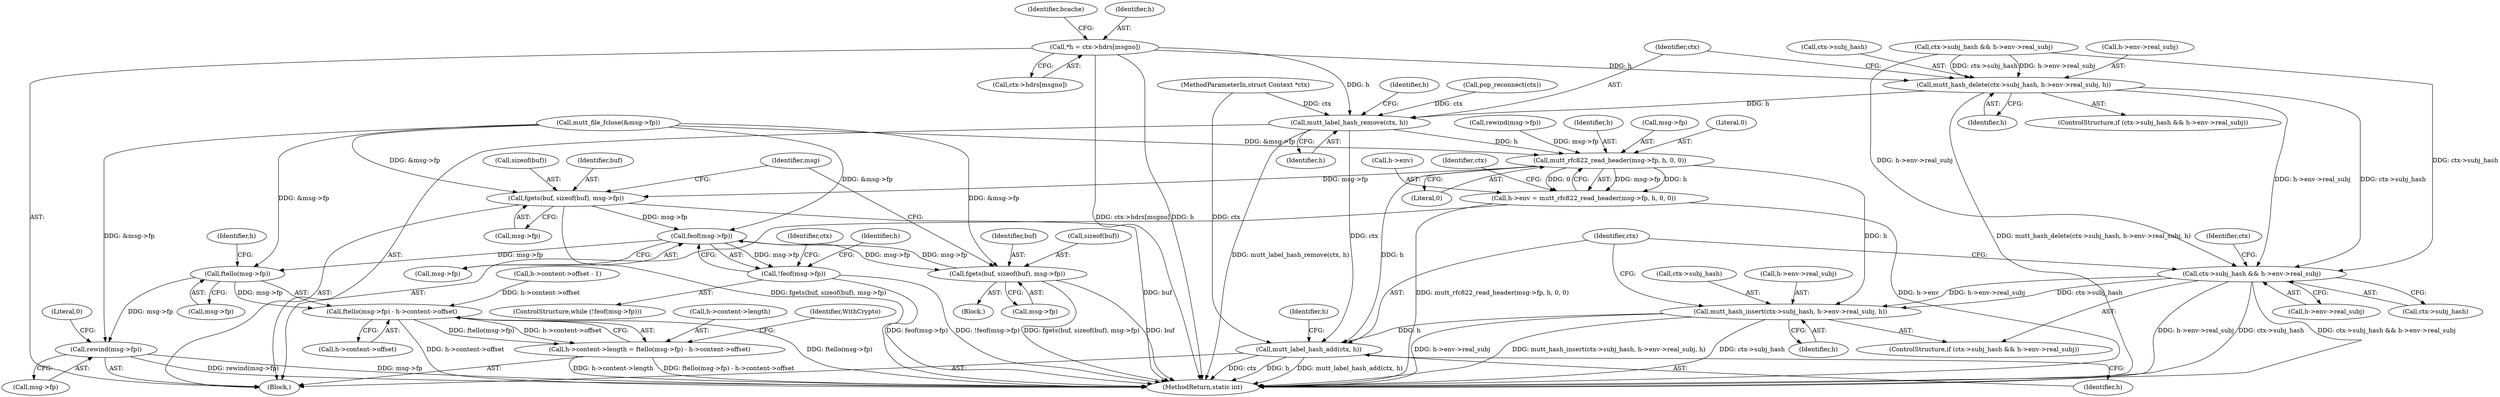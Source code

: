 digraph "0_neomutt_9bfab35522301794483f8f9ed60820bdec9be59e_2@array" {
"1000136" [label="(Call,*h = ctx->hdrs[msgno])"];
"1000413" [label="(Call,mutt_hash_delete(ctx->subj_hash, h->env->real_subj, h))"];
"1000423" [label="(Call,mutt_label_hash_remove(ctx, h))"];
"1000435" [label="(Call,mutt_rfc822_read_header(msg->fp, h, 0, 0))"];
"1000431" [label="(Call,h->env = mutt_rfc822_read_header(msg->fp, h, 0, 0))"];
"1000452" [label="(Call,mutt_hash_insert(ctx->subj_hash, h->env->real_subj, h))"];
"1000462" [label="(Call,mutt_label_hash_add(ctx, h))"];
"1000475" [label="(Call,fgets(buf, sizeof(buf), msg->fp))"];
"1000484" [label="(Call,feof(msg->fp))"];
"1000483" [label="(Call,!feof(msg->fp))"];
"1000497" [label="(Call,fgets(buf, sizeof(buf), msg->fp))"];
"1000511" [label="(Call,ftello(msg->fp))"];
"1000510" [label="(Call,ftello(msg->fp) - h->content->offset)"];
"1000504" [label="(Call,h->content->length = ftello(msg->fp) - h->content->offset)"];
"1000532" [label="(Call,rewind(msg->fp))"];
"1000443" [label="(Call,ctx->subj_hash && h->env->real_subj)"];
"1000464" [label="(Identifier,h)"];
"1000479" [label="(Call,msg->fp)"];
"1000447" [label="(Call,h->env->real_subj)"];
"1000260" [label="(Call,h->content->offset - 1)"];
"1000228" [label="(Call,pop_reconnect(ctx))"];
"1000138" [label="(Call,ctx->hdrs[msgno])"];
"1000467" [label="(Identifier,h)"];
"1000414" [label="(Call,ctx->subj_hash)"];
"1000443" [label="(Call,ctx->subj_hash && h->env->real_subj)"];
"1000440" [label="(Literal,0)"];
"1000512" [label="(Call,msg->fp)"];
"1000429" [label="(Identifier,h)"];
"1000112" [label="(MethodParameterIn,struct Context *ctx)"];
"1000501" [label="(Call,msg->fp)"];
"1000533" [label="(Call,msg->fp)"];
"1000499" [label="(Call,sizeof(buf))"];
"1000486" [label="(Identifier,msg)"];
"1000441" [label="(Literal,0)"];
"1000485" [label="(Call,msg->fp)"];
"1000504" [label="(Call,h->content->length = ftello(msg->fp) - h->content->offset)"];
"1000515" [label="(Call,h->content->offset)"];
"1000394" [label="(Call,rewind(msg->fp))"];
"1000475" [label="(Call,fgets(buf, sizeof(buf), msg->fp))"];
"1000422" [label="(Identifier,h)"];
"1000432" [label="(Call,h->env)"];
"1000413" [label="(Call,mutt_hash_delete(ctx->subj_hash, h->env->real_subj, h))"];
"1000461" [label="(Identifier,h)"];
"1000483" [label="(Call,!feof(msg->fp))"];
"1000488" [label="(Block,)"];
"1000453" [label="(Call,ctx->subj_hash)"];
"1000538" [label="(MethodReturn,static int)"];
"1000522" [label="(Identifier,WithCrypto)"];
"1000463" [label="(Identifier,ctx)"];
"1000477" [label="(Call,sizeof(buf))"];
"1000493" [label="(Identifier,ctx)"];
"1000497" [label="(Call,fgets(buf, sizeof(buf), msg->fp))"];
"1000476" [label="(Identifier,buf)"];
"1000510" [label="(Call,ftello(msg->fp) - h->content->offset)"];
"1000145" [label="(Identifier,bcache)"];
"1000517" [label="(Identifier,h)"];
"1000537" [label="(Literal,0)"];
"1000454" [label="(Identifier,ctx)"];
"1000444" [label="(Call,ctx->subj_hash)"];
"1000435" [label="(Call,mutt_rfc822_read_header(msg->fp, h, 0, 0))"];
"1000334" [label="(Call,mutt_file_fclose(&msg->fp))"];
"1000404" [label="(Call,ctx->subj_hash && h->env->real_subj)"];
"1000442" [label="(ControlStructure,if (ctx->subj_hash && h->env->real_subj))"];
"1000425" [label="(Identifier,h)"];
"1000439" [label="(Identifier,h)"];
"1000462" [label="(Call,mutt_label_hash_add(ctx, h))"];
"1000424" [label="(Identifier,ctx)"];
"1000137" [label="(Identifier,h)"];
"1000436" [label="(Call,msg->fp)"];
"1000115" [label="(Block,)"];
"1000507" [label="(Identifier,h)"];
"1000498" [label="(Identifier,buf)"];
"1000505" [label="(Call,h->content->length)"];
"1000456" [label="(Call,h->env->real_subj)"];
"1000445" [label="(Identifier,ctx)"];
"1000431" [label="(Call,h->env = mutt_rfc822_read_header(msg->fp, h, 0, 0))"];
"1000482" [label="(ControlStructure,while (!feof(msg->fp)))"];
"1000136" [label="(Call,*h = ctx->hdrs[msgno])"];
"1000484" [label="(Call,feof(msg->fp))"];
"1000511" [label="(Call,ftello(msg->fp))"];
"1000417" [label="(Call,h->env->real_subj)"];
"1000532" [label="(Call,rewind(msg->fp))"];
"1000423" [label="(Call,mutt_label_hash_remove(ctx, h))"];
"1000452" [label="(Call,mutt_hash_insert(ctx->subj_hash, h->env->real_subj, h))"];
"1000403" [label="(ControlStructure,if (ctx->subj_hash && h->env->real_subj))"];
"1000136" -> "1000115"  [label="AST: "];
"1000136" -> "1000138"  [label="CFG: "];
"1000137" -> "1000136"  [label="AST: "];
"1000138" -> "1000136"  [label="AST: "];
"1000145" -> "1000136"  [label="CFG: "];
"1000136" -> "1000538"  [label="DDG: ctx->hdrs[msgno]"];
"1000136" -> "1000538"  [label="DDG: h"];
"1000136" -> "1000413"  [label="DDG: h"];
"1000136" -> "1000423"  [label="DDG: h"];
"1000413" -> "1000403"  [label="AST: "];
"1000413" -> "1000422"  [label="CFG: "];
"1000414" -> "1000413"  [label="AST: "];
"1000417" -> "1000413"  [label="AST: "];
"1000422" -> "1000413"  [label="AST: "];
"1000424" -> "1000413"  [label="CFG: "];
"1000413" -> "1000538"  [label="DDG: mutt_hash_delete(ctx->subj_hash, h->env->real_subj, h)"];
"1000404" -> "1000413"  [label="DDG: ctx->subj_hash"];
"1000404" -> "1000413"  [label="DDG: h->env->real_subj"];
"1000413" -> "1000423"  [label="DDG: h"];
"1000413" -> "1000443"  [label="DDG: ctx->subj_hash"];
"1000413" -> "1000443"  [label="DDG: h->env->real_subj"];
"1000423" -> "1000115"  [label="AST: "];
"1000423" -> "1000425"  [label="CFG: "];
"1000424" -> "1000423"  [label="AST: "];
"1000425" -> "1000423"  [label="AST: "];
"1000429" -> "1000423"  [label="CFG: "];
"1000423" -> "1000538"  [label="DDG: mutt_label_hash_remove(ctx, h)"];
"1000228" -> "1000423"  [label="DDG: ctx"];
"1000112" -> "1000423"  [label="DDG: ctx"];
"1000423" -> "1000435"  [label="DDG: h"];
"1000423" -> "1000462"  [label="DDG: ctx"];
"1000435" -> "1000431"  [label="AST: "];
"1000435" -> "1000441"  [label="CFG: "];
"1000436" -> "1000435"  [label="AST: "];
"1000439" -> "1000435"  [label="AST: "];
"1000440" -> "1000435"  [label="AST: "];
"1000441" -> "1000435"  [label="AST: "];
"1000431" -> "1000435"  [label="CFG: "];
"1000435" -> "1000431"  [label="DDG: msg->fp"];
"1000435" -> "1000431"  [label="DDG: h"];
"1000435" -> "1000431"  [label="DDG: 0"];
"1000334" -> "1000435"  [label="DDG: &msg->fp"];
"1000394" -> "1000435"  [label="DDG: msg->fp"];
"1000435" -> "1000452"  [label="DDG: h"];
"1000435" -> "1000462"  [label="DDG: h"];
"1000435" -> "1000475"  [label="DDG: msg->fp"];
"1000431" -> "1000115"  [label="AST: "];
"1000432" -> "1000431"  [label="AST: "];
"1000445" -> "1000431"  [label="CFG: "];
"1000431" -> "1000538"  [label="DDG: h->env"];
"1000431" -> "1000538"  [label="DDG: mutt_rfc822_read_header(msg->fp, h, 0, 0)"];
"1000452" -> "1000442"  [label="AST: "];
"1000452" -> "1000461"  [label="CFG: "];
"1000453" -> "1000452"  [label="AST: "];
"1000456" -> "1000452"  [label="AST: "];
"1000461" -> "1000452"  [label="AST: "];
"1000463" -> "1000452"  [label="CFG: "];
"1000452" -> "1000538"  [label="DDG: mutt_hash_insert(ctx->subj_hash, h->env->real_subj, h)"];
"1000452" -> "1000538"  [label="DDG: ctx->subj_hash"];
"1000452" -> "1000538"  [label="DDG: h->env->real_subj"];
"1000443" -> "1000452"  [label="DDG: ctx->subj_hash"];
"1000443" -> "1000452"  [label="DDG: h->env->real_subj"];
"1000452" -> "1000462"  [label="DDG: h"];
"1000462" -> "1000115"  [label="AST: "];
"1000462" -> "1000464"  [label="CFG: "];
"1000463" -> "1000462"  [label="AST: "];
"1000464" -> "1000462"  [label="AST: "];
"1000467" -> "1000462"  [label="CFG: "];
"1000462" -> "1000538"  [label="DDG: ctx"];
"1000462" -> "1000538"  [label="DDG: h"];
"1000462" -> "1000538"  [label="DDG: mutt_label_hash_add(ctx, h)"];
"1000112" -> "1000462"  [label="DDG: ctx"];
"1000475" -> "1000115"  [label="AST: "];
"1000475" -> "1000479"  [label="CFG: "];
"1000476" -> "1000475"  [label="AST: "];
"1000477" -> "1000475"  [label="AST: "];
"1000479" -> "1000475"  [label="AST: "];
"1000486" -> "1000475"  [label="CFG: "];
"1000475" -> "1000538"  [label="DDG: buf"];
"1000475" -> "1000538"  [label="DDG: fgets(buf, sizeof(buf), msg->fp)"];
"1000334" -> "1000475"  [label="DDG: &msg->fp"];
"1000475" -> "1000484"  [label="DDG: msg->fp"];
"1000484" -> "1000483"  [label="AST: "];
"1000484" -> "1000485"  [label="CFG: "];
"1000485" -> "1000484"  [label="AST: "];
"1000483" -> "1000484"  [label="CFG: "];
"1000484" -> "1000483"  [label="DDG: msg->fp"];
"1000497" -> "1000484"  [label="DDG: msg->fp"];
"1000334" -> "1000484"  [label="DDG: &msg->fp"];
"1000484" -> "1000497"  [label="DDG: msg->fp"];
"1000484" -> "1000511"  [label="DDG: msg->fp"];
"1000483" -> "1000482"  [label="AST: "];
"1000493" -> "1000483"  [label="CFG: "];
"1000507" -> "1000483"  [label="CFG: "];
"1000483" -> "1000538"  [label="DDG: !feof(msg->fp)"];
"1000483" -> "1000538"  [label="DDG: feof(msg->fp)"];
"1000497" -> "1000488"  [label="AST: "];
"1000497" -> "1000501"  [label="CFG: "];
"1000498" -> "1000497"  [label="AST: "];
"1000499" -> "1000497"  [label="AST: "];
"1000501" -> "1000497"  [label="AST: "];
"1000486" -> "1000497"  [label="CFG: "];
"1000497" -> "1000538"  [label="DDG: buf"];
"1000497" -> "1000538"  [label="DDG: fgets(buf, sizeof(buf), msg->fp)"];
"1000334" -> "1000497"  [label="DDG: &msg->fp"];
"1000511" -> "1000510"  [label="AST: "];
"1000511" -> "1000512"  [label="CFG: "];
"1000512" -> "1000511"  [label="AST: "];
"1000517" -> "1000511"  [label="CFG: "];
"1000511" -> "1000510"  [label="DDG: msg->fp"];
"1000334" -> "1000511"  [label="DDG: &msg->fp"];
"1000511" -> "1000532"  [label="DDG: msg->fp"];
"1000510" -> "1000504"  [label="AST: "];
"1000510" -> "1000515"  [label="CFG: "];
"1000515" -> "1000510"  [label="AST: "];
"1000504" -> "1000510"  [label="CFG: "];
"1000510" -> "1000538"  [label="DDG: ftello(msg->fp)"];
"1000510" -> "1000538"  [label="DDG: h->content->offset"];
"1000510" -> "1000504"  [label="DDG: ftello(msg->fp)"];
"1000510" -> "1000504"  [label="DDG: h->content->offset"];
"1000260" -> "1000510"  [label="DDG: h->content->offset"];
"1000504" -> "1000115"  [label="AST: "];
"1000505" -> "1000504"  [label="AST: "];
"1000522" -> "1000504"  [label="CFG: "];
"1000504" -> "1000538"  [label="DDG: h->content->length"];
"1000504" -> "1000538"  [label="DDG: ftello(msg->fp) - h->content->offset"];
"1000532" -> "1000115"  [label="AST: "];
"1000532" -> "1000533"  [label="CFG: "];
"1000533" -> "1000532"  [label="AST: "];
"1000537" -> "1000532"  [label="CFG: "];
"1000532" -> "1000538"  [label="DDG: msg->fp"];
"1000532" -> "1000538"  [label="DDG: rewind(msg->fp)"];
"1000334" -> "1000532"  [label="DDG: &msg->fp"];
"1000443" -> "1000442"  [label="AST: "];
"1000443" -> "1000444"  [label="CFG: "];
"1000443" -> "1000447"  [label="CFG: "];
"1000444" -> "1000443"  [label="AST: "];
"1000447" -> "1000443"  [label="AST: "];
"1000454" -> "1000443"  [label="CFG: "];
"1000463" -> "1000443"  [label="CFG: "];
"1000443" -> "1000538"  [label="DDG: ctx->subj_hash && h->env->real_subj"];
"1000443" -> "1000538"  [label="DDG: h->env->real_subj"];
"1000443" -> "1000538"  [label="DDG: ctx->subj_hash"];
"1000404" -> "1000443"  [label="DDG: ctx->subj_hash"];
"1000404" -> "1000443"  [label="DDG: h->env->real_subj"];
}
